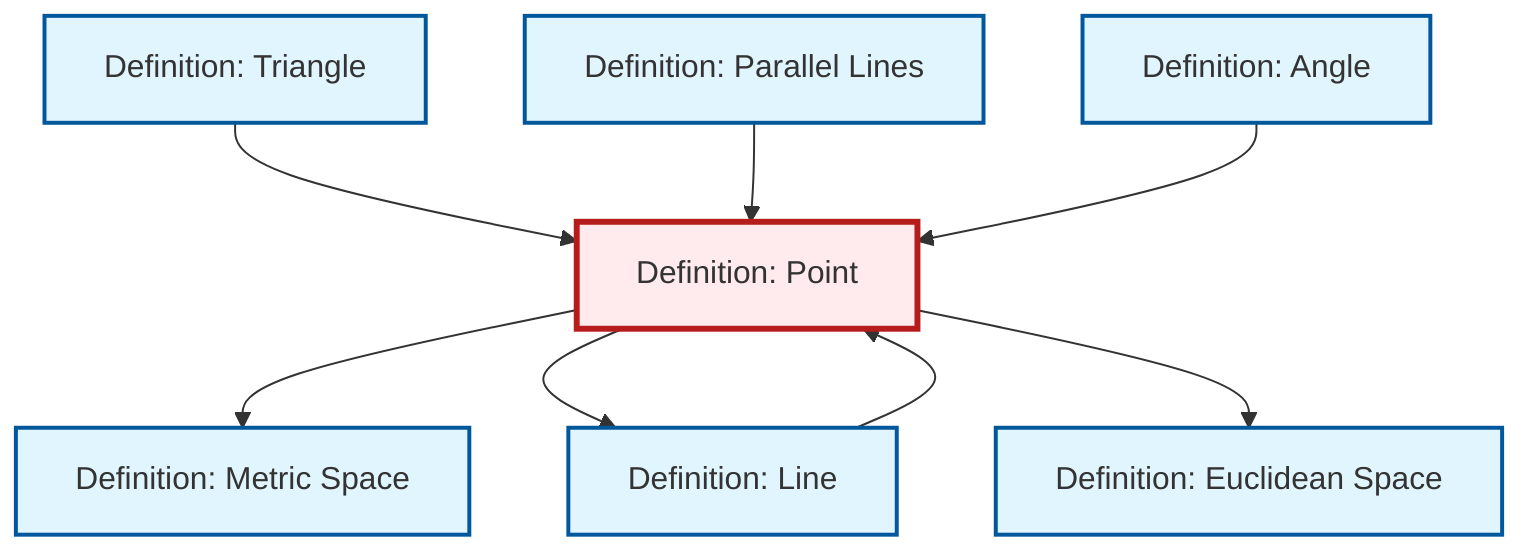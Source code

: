 graph TD
    classDef definition fill:#e1f5fe,stroke:#01579b,stroke-width:2px
    classDef theorem fill:#f3e5f5,stroke:#4a148c,stroke-width:2px
    classDef axiom fill:#fff3e0,stroke:#e65100,stroke-width:2px
    classDef example fill:#e8f5e9,stroke:#1b5e20,stroke-width:2px
    classDef current fill:#ffebee,stroke:#b71c1c,stroke-width:3px
    def-angle["Definition: Angle"]:::definition
    def-euclidean-space["Definition: Euclidean Space"]:::definition
    def-metric-space["Definition: Metric Space"]:::definition
    def-line["Definition: Line"]:::definition
    def-point["Definition: Point"]:::definition
    def-parallel["Definition: Parallel Lines"]:::definition
    def-triangle["Definition: Triangle"]:::definition
    def-triangle --> def-point
    def-point --> def-metric-space
    def-parallel --> def-point
    def-point --> def-line
    def-angle --> def-point
    def-line --> def-point
    def-point --> def-euclidean-space
    class def-point current